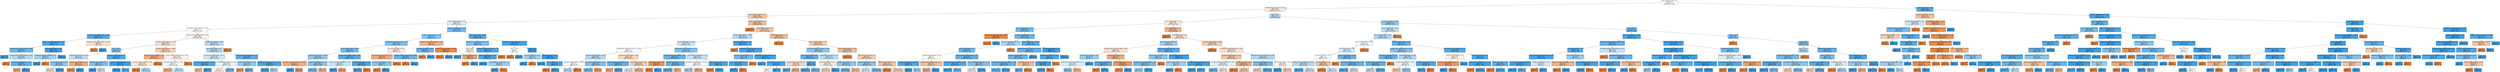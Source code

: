 digraph Tree {
node [shape=box, style="filled", color="black"] ;
0 [label="due_vs_submission_date <= 1.0\ngini = 0.5\nsamples = 27876\nvalue = [13938, 13938]", fillcolor="#e5813900"] ;
1 [label="homepage_clicks_by_interval <= 20.996\ngini = 0.495\nsamples = 24887\nvalue = [13627, 11260]", fillcolor="#e581392c"] ;
0 -> 1 [labeldistance=2.5, labelangle=45, headlabel="True"] ;
2 [label="resource_clicks_by_interval <= 0.001\ngini = 0.461\nsamples = 15500\nvalue = [9922, 5578]", fillcolor="#e5813970"] ;
1 -> 2 ;
3 [label="subpage_clicks_by_interval <= 5.972\ngini = 0.494\nsamples = 2751\nvalue = [1228, 1523]", fillcolor="#399de531"] ;
2 -> 3 ;
4 [label="quiz_clicks_by_interval_change <= -135.5\ngini = 0.5\nsamples = 2241\nvalue = [1112, 1129]", fillcolor="#399de504"] ;
3 -> 4 ;
5 [label="forumng_clicks_by_interval_change <= 6.616\ngini = 0.177\nsamples = 153\nvalue = [15, 138]", fillcolor="#399de5e3"] ;
4 -> 5 ;
6 [label="resource_clicks_by_interval_change <= -13.5\ngini = 0.139\nsamples = 146\nvalue = [11, 135]", fillcolor="#399de5ea"] ;
5 -> 6 ;
7 [label="forumng_clicks_by_interval_change <= -24.365\ngini = 0.325\nsamples = 44\nvalue = [9, 35]", fillcolor="#399de5bd"] ;
6 -> 7 ;
8 [label="gini = 0.0\nsamples = 20\nvalue = [0, 20]", fillcolor="#399de5ff"] ;
7 -> 8 ;
9 [label="forumng_clicks_by_interval_change <= -13.964\ngini = 0.469\nsamples = 24\nvalue = [9, 15]", fillcolor="#399de566"] ;
7 -> 9 ;
10 [label="gini = 0.0\nsamples = 6\nvalue = [6, 0]", fillcolor="#e58139ff"] ;
9 -> 10 ;
11 [label="quiz_clicks_by_interval_change <= -351.0\ngini = 0.278\nsamples = 18\nvalue = [3, 15]", fillcolor="#399de5cc"] ;
9 -> 11 ;
12 [label="gini = 0.375\nsamples = 4\nvalue = [3, 1]", fillcolor="#e58139aa"] ;
11 -> 12 ;
13 [label="gini = 0.0\nsamples = 14\nvalue = [0, 14]", fillcolor="#399de5ff"] ;
11 -> 13 ;
14 [label="due_vs_submission_date <= -14.0\ngini = 0.038\nsamples = 102\nvalue = [2, 100]", fillcolor="#399de5fa"] ;
6 -> 14 ;
15 [label="subpage_clicks_by_interval_change <= -14.0\ngini = 0.444\nsamples = 6\nvalue = [2, 4]", fillcolor="#399de57f"] ;
14 -> 15 ;
16 [label="gini = 0.0\nsamples = 4\nvalue = [0, 4]", fillcolor="#399de5ff"] ;
15 -> 16 ;
17 [label="gini = 0.0\nsamples = 2\nvalue = [2, 0]", fillcolor="#e58139ff"] ;
15 -> 17 ;
18 [label="gini = 0.0\nsamples = 96\nvalue = [0, 96]", fillcolor="#399de5ff"] ;
14 -> 18 ;
19 [label="homepage_clicks_by_interval_change <= -23.067\ngini = 0.49\nsamples = 7\nvalue = [4, 3]", fillcolor="#e5813940"] ;
5 -> 19 ;
20 [label="gini = 0.0\nsamples = 4\nvalue = [4, 0]", fillcolor="#e58139ff"] ;
19 -> 20 ;
21 [label="gini = 0.0\nsamples = 3\nvalue = [0, 3]", fillcolor="#399de5ff"] ;
19 -> 21 ;
22 [label="resource_clicks_by_interval_change <= -1.003\ngini = 0.499\nsamples = 2088\nvalue = [1097, 991]", fillcolor="#e5813919"] ;
4 -> 22 ;
23 [label="url_clicks_by_interval_change <= -1.992\ngini = 0.488\nsamples = 1543\nvalue = [890, 653]", fillcolor="#e5813944"] ;
22 -> 23 ;
24 [label="date <= 143.951\ngini = 0.382\nsamples = 167\nvalue = [43, 124]", fillcolor="#399de5a7"] ;
23 -> 24 ;
25 [label="subpage_clicks_by_interval <= 4.007\ngini = 0.479\nsamples = 93\nvalue = [37, 56]", fillcolor="#399de557"] ;
24 -> 25 ;
26 [label="subpage_clicks_by_interval <= 1.5\ngini = 0.399\nsamples = 69\nvalue = [19, 50]", fillcolor="#399de59e"] ;
25 -> 26 ;
27 [label="gini = 0.492\nsamples = 32\nvalue = [18, 14]", fillcolor="#e5813939"] ;
26 -> 27 ;
28 [label="gini = 0.053\nsamples = 37\nvalue = [1, 36]", fillcolor="#399de5f8"] ;
26 -> 28 ;
29 [label="homepage_clicks_by_interval <= 11.5\ngini = 0.375\nsamples = 24\nvalue = [18, 6]", fillcolor="#e58139aa"] ;
25 -> 29 ;
30 [label="gini = 0.18\nsamples = 20\nvalue = [18, 2]", fillcolor="#e58139e3"] ;
29 -> 30 ;
31 [label="gini = 0.0\nsamples = 4\nvalue = [0, 4]", fillcolor="#399de5ff"] ;
29 -> 31 ;
32 [label="homepage_clicks_by_interval <= 2.5\ngini = 0.149\nsamples = 74\nvalue = [6, 68]", fillcolor="#399de5e9"] ;
24 -> 32 ;
33 [label="url_clicks_by_interval_change <= -2.5\ngini = 0.375\nsamples = 20\nvalue = [5, 15]", fillcolor="#399de5aa"] ;
32 -> 33 ;
34 [label="gini = 0.0\nsamples = 8\nvalue = [0, 8]", fillcolor="#399de5ff"] ;
33 -> 34 ;
35 [label="gini = 0.486\nsamples = 12\nvalue = [5, 7]", fillcolor="#399de549"] ;
33 -> 35 ;
36 [label="subpage_clicks_by_interval_change <= -4.5\ngini = 0.036\nsamples = 54\nvalue = [1, 53]", fillcolor="#399de5fa"] ;
32 -> 36 ;
37 [label="gini = 0.0\nsamples = 47\nvalue = [0, 47]", fillcolor="#399de5ff"] ;
36 -> 37 ;
38 [label="gini = 0.245\nsamples = 7\nvalue = [1, 6]", fillcolor="#399de5d4"] ;
36 -> 38 ;
39 [label="url_clicks_by_interval_change <= -0.004\ngini = 0.473\nsamples = 1376\nvalue = [847, 529]", fillcolor="#e5813960"] ;
23 -> 39 ;
40 [label="url_clicks_by_interval_change <= -0.999\ngini = 0.375\nsamples = 541\nvalue = [406, 135]", fillcolor="#e58139aa"] ;
39 -> 40 ;
41 [label="url_clicks_by_interval_change <= -1.003\ngini = 0.494\nsamples = 303\nvalue = [168, 135]", fillcolor="#e5813932"] ;
40 -> 41 ;
42 [label="gini = 0.0\nsamples = 84\nvalue = [84, 0]", fillcolor="#e58139ff"] ;
41 -> 42 ;
43 [label="gini = 0.473\nsamples = 219\nvalue = [84, 135]", fillcolor="#399de560"] ;
41 -> 43 ;
44 [label="gini = 0.0\nsamples = 238\nvalue = [238, 0]", fillcolor="#e58139ff"] ;
40 -> 44 ;
45 [label="resource_clicks_by_interval_change <= -1.987\ngini = 0.498\nsamples = 835\nvalue = [441, 394]", fillcolor="#e581391b"] ;
39 -> 45 ;
46 [label="homepage_clicks_by_interval <= 1.982\ngini = 0.5\nsamples = 774\nvalue = [380, 394]", fillcolor="#399de509"] ;
45 -> 46 ;
47 [label="gini = 0.411\nsamples = 190\nvalue = [135, 55]", fillcolor="#e5813997"] ;
46 -> 47 ;
48 [label="gini = 0.487\nsamples = 584\nvalue = [245, 339]", fillcolor="#399de547"] ;
46 -> 48 ;
49 [label="gini = 0.0\nsamples = 61\nvalue = [61, 0]", fillcolor="#e58139ff"] ;
45 -> 49 ;
50 [label="subpage_clicks_by_interval <= 5.068\ngini = 0.471\nsamples = 545\nvalue = [207, 338]", fillcolor="#399de563"] ;
22 -> 50 ;
51 [label="quiz_clicks_by_interval <= 65.5\ngini = 0.463\nsamples = 531\nvalue = [193, 338]", fillcolor="#399de56d"] ;
50 -> 51 ;
52 [label="quiz_clicks_by_interval_change <= -53.717\ngini = 0.488\nsamples = 423\nvalue = [179, 244]", fillcolor="#399de544"] ;
51 -> 52 ;
53 [label="quiz_clicks_by_interval_change <= -122.012\ngini = 0.153\nsamples = 48\nvalue = [4, 44]", fillcolor="#399de5e8"] ;
52 -> 53 ;
54 [label="gini = 0.444\nsamples = 3\nvalue = [2, 1]", fillcolor="#e581397f"] ;
53 -> 54 ;
55 [label="gini = 0.085\nsamples = 45\nvalue = [2, 43]", fillcolor="#399de5f3"] ;
53 -> 55 ;
56 [label="homepage_clicks_by_interval <= 9.851\ngini = 0.498\nsamples = 375\nvalue = [175, 200]", fillcolor="#399de520"] ;
52 -> 56 ;
57 [label="gini = 0.5\nsamples = 317\nvalue = [162, 155]", fillcolor="#e581390b"] ;
56 -> 57 ;
58 [label="gini = 0.348\nsamples = 58\nvalue = [13, 45]", fillcolor="#399de5b5"] ;
56 -> 58 ;
59 [label="subpage_clicks_by_interval_change <= -0.29\ngini = 0.226\nsamples = 108\nvalue = [14, 94]", fillcolor="#399de5d9"] ;
51 -> 59 ;
60 [label="subpage_clicks_by_interval <= 1.815\ngini = 0.426\nsamples = 26\nvalue = [8, 18]", fillcolor="#399de58e"] ;
59 -> 60 ;
61 [label="gini = 0.278\nsamples = 6\nvalue = [5, 1]", fillcolor="#e58139cc"] ;
60 -> 61 ;
62 [label="gini = 0.255\nsamples = 20\nvalue = [3, 17]", fillcolor="#399de5d2"] ;
60 -> 62 ;
63 [label="homepage_clicks_by_interval_change <= 12.651\ngini = 0.136\nsamples = 82\nvalue = [6, 76]", fillcolor="#399de5eb"] ;
59 -> 63 ;
64 [label="gini = 0.055\nsamples = 71\nvalue = [2, 69]", fillcolor="#399de5f8"] ;
63 -> 64 ;
65 [label="gini = 0.463\nsamples = 11\nvalue = [4, 7]", fillcolor="#399de56d"] ;
63 -> 65 ;
66 [label="gini = 0.0\nsamples = 14\nvalue = [14, 0]", fillcolor="#e58139ff"] ;
50 -> 66 ;
67 [label="subpage_clicks_by_interval <= 9.955\ngini = 0.351\nsamples = 510\nvalue = [116, 394]", fillcolor="#399de5b4"] ;
3 -> 67 ;
68 [label="url_clicks_by_interval_change <= 1.04\ngini = 0.402\nsamples = 362\nvalue = [101, 261]", fillcolor="#399de59c"] ;
67 -> 68 ;
69 [label="subpage_clicks_by_interval_change <= 7.188\ngini = 0.375\nsamples = 340\nvalue = [85, 255]", fillcolor="#399de5aa"] ;
68 -> 69 ;
70 [label="due_vs_submission_date <= -2.058\ngini = 0.343\nsamples = 309\nvalue = [68, 241]", fillcolor="#399de5b7"] ;
69 -> 70 ;
71 [label="homepage_clicks_by_interval <= 4.999\ngini = 0.421\nsamples = 166\nvalue = [50, 116]", fillcolor="#399de591"] ;
70 -> 71 ;
72 [label="oucontent_clicks_by_interval_change <= -30.541\ngini = 0.375\nsamples = 12\nvalue = [9, 3]", fillcolor="#e58139aa"] ;
71 -> 72 ;
73 [label="gini = 0.0\nsamples = 2\nvalue = [0, 2]", fillcolor="#399de5ff"] ;
72 -> 73 ;
74 [label="gini = 0.18\nsamples = 10\nvalue = [9, 1]", fillcolor="#e58139e3"] ;
72 -> 74 ;
75 [label="oucontent_clicks_by_interval <= 10.23\ngini = 0.391\nsamples = 154\nvalue = [41, 113]", fillcolor="#399de5a2"] ;
71 -> 75 ;
76 [label="gini = 0.345\nsamples = 140\nvalue = [31, 109]", fillcolor="#399de5b6"] ;
75 -> 76 ;
77 [label="gini = 0.408\nsamples = 14\nvalue = [10, 4]", fillcolor="#e5813999"] ;
75 -> 77 ;
78 [label="forumng_clicks_by_interval_change <= -28.5\ngini = 0.22\nsamples = 143\nvalue = [18, 125]", fillcolor="#399de5da"] ;
70 -> 78 ;
79 [label="forumng_clicks_by_interval_change <= -42.5\ngini = 0.488\nsamples = 19\nvalue = [8, 11]", fillcolor="#399de546"] ;
78 -> 79 ;
80 [label="gini = 0.0\nsamples = 9\nvalue = [0, 9]", fillcolor="#399de5ff"] ;
79 -> 80 ;
81 [label="gini = 0.32\nsamples = 10\nvalue = [8, 2]", fillcolor="#e58139bf"] ;
79 -> 81 ;
82 [label="subpage_clicks_by_interval <= 9.455\ngini = 0.148\nsamples = 124\nvalue = [10, 114]", fillcolor="#399de5e9"] ;
78 -> 82 ;
83 [label="gini = 0.136\nsamples = 123\nvalue = [9, 114]", fillcolor="#399de5eb"] ;
82 -> 83 ;
84 [label="gini = 0.0\nsamples = 1\nvalue = [1, 0]", fillcolor="#e58139ff"] ;
82 -> 84 ;
85 [label="quiz_clicks_by_interval <= 64.597\ngini = 0.495\nsamples = 31\nvalue = [17, 14]", fillcolor="#e581392d"] ;
69 -> 85 ;
86 [label="quiz_clicks_by_interval_change <= 52.375\ngini = 0.375\nsamples = 20\nvalue = [15, 5]", fillcolor="#e58139aa"] ;
85 -> 86 ;
87 [label="homepage_clicks_by_interval <= 8.214\ngini = 0.408\nsamples = 7\nvalue = [2, 5]", fillcolor="#399de599"] ;
86 -> 87 ;
88 [label="gini = 0.0\nsamples = 2\nvalue = [2, 0]", fillcolor="#e58139ff"] ;
87 -> 88 ;
89 [label="gini = 0.0\nsamples = 5\nvalue = [0, 5]", fillcolor="#399de5ff"] ;
87 -> 89 ;
90 [label="gini = 0.0\nsamples = 13\nvalue = [13, 0]", fillcolor="#e58139ff"] ;
86 -> 90 ;
91 [label="oucontent_clicks_by_interval_change <= -0.986\ngini = 0.298\nsamples = 11\nvalue = [2, 9]", fillcolor="#399de5c6"] ;
85 -> 91 ;
92 [label="gini = 0.0\nsamples = 2\nvalue = [2, 0]", fillcolor="#e58139ff"] ;
91 -> 92 ;
93 [label="gini = 0.0\nsamples = 9\nvalue = [0, 9]", fillcolor="#399de5ff"] ;
91 -> 93 ;
94 [label="homepage_clicks_by_interval_change <= -4.646\ngini = 0.397\nsamples = 22\nvalue = [16, 6]", fillcolor="#e581399f"] ;
68 -> 94 ;
95 [label="quiz_clicks_by_interval <= 60.697\ngini = 0.278\nsamples = 6\nvalue = [1, 5]", fillcolor="#399de5cc"] ;
94 -> 95 ;
96 [label="gini = 0.0\nsamples = 1\nvalue = [1, 0]", fillcolor="#e58139ff"] ;
95 -> 96 ;
97 [label="gini = 0.0\nsamples = 5\nvalue = [0, 5]", fillcolor="#399de5ff"] ;
95 -> 97 ;
98 [label="quiz_clicks_by_interval_change <= 197.405\ngini = 0.117\nsamples = 16\nvalue = [15, 1]", fillcolor="#e58139ee"] ;
94 -> 98 ;
99 [label="gini = 0.0\nsamples = 15\nvalue = [15, 0]", fillcolor="#e58139ff"] ;
98 -> 99 ;
100 [label="gini = 0.0\nsamples = 1\nvalue = [0, 1]", fillcolor="#399de5ff"] ;
98 -> 100 ;
101 [label="quiz_clicks_by_interval <= 75.831\ngini = 0.182\nsamples = 148\nvalue = [15, 133]", fillcolor="#399de5e2"] ;
67 -> 101 ;
102 [label="forumng_clicks_by_interval_change <= -4.557\ngini = 0.381\nsamples = 39\nvalue = [10, 29]", fillcolor="#399de5a7"] ;
101 -> 102 ;
103 [label="date <= 102.0\ngini = 0.498\nsamples = 15\nvalue = [8, 7]", fillcolor="#e5813920"] ;
102 -> 103 ;
104 [label="gini = 0.0\nsamples = 5\nvalue = [0, 5]", fillcolor="#399de5ff"] ;
103 -> 104 ;
105 [label="url_clicks_by_interval <= 0.5\ngini = 0.32\nsamples = 10\nvalue = [8, 2]", fillcolor="#e58139bf"] ;
103 -> 105 ;
106 [label="gini = 0.0\nsamples = 8\nvalue = [8, 0]", fillcolor="#e58139ff"] ;
105 -> 106 ;
107 [label="gini = 0.0\nsamples = 2\nvalue = [0, 2]", fillcolor="#399de5ff"] ;
105 -> 107 ;
108 [label="subpage_clicks_by_interval_change <= 16.5\ngini = 0.153\nsamples = 24\nvalue = [2, 22]", fillcolor="#399de5e8"] ;
102 -> 108 ;
109 [label="forumng_clicks_by_interval <= 15.5\ngini = 0.083\nsamples = 23\nvalue = [1, 22]", fillcolor="#399de5f3"] ;
108 -> 109 ;
110 [label="gini = 0.0\nsamples = 20\nvalue = [0, 20]", fillcolor="#399de5ff"] ;
109 -> 110 ;
111 [label="subpage_clicks_by_interval_change <= 9.0\ngini = 0.444\nsamples = 3\nvalue = [1, 2]", fillcolor="#399de57f"] ;
109 -> 111 ;
112 [label="gini = 0.0\nsamples = 2\nvalue = [0, 2]", fillcolor="#399de5ff"] ;
111 -> 112 ;
113 [label="gini = 0.0\nsamples = 1\nvalue = [1, 0]", fillcolor="#e58139ff"] ;
111 -> 113 ;
114 [label="gini = 0.0\nsamples = 1\nvalue = [1, 0]", fillcolor="#e58139ff"] ;
108 -> 114 ;
115 [label="oucontent_clicks_by_interval_change <= -117.232\ngini = 0.088\nsamples = 109\nvalue = [5, 104]", fillcolor="#399de5f3"] ;
101 -> 115 ;
116 [label="date <= 213.01\ngini = 0.5\nsamples = 6\nvalue = [3, 3]", fillcolor="#e5813900"] ;
115 -> 116 ;
117 [label="gini = 0.0\nsamples = 3\nvalue = [3, 0]", fillcolor="#e58139ff"] ;
116 -> 117 ;
118 [label="gini = 0.0\nsamples = 3\nvalue = [0, 3]", fillcolor="#399de5ff"] ;
116 -> 118 ;
119 [label="weight <= 4.5\ngini = 0.038\nsamples = 103\nvalue = [2, 101]", fillcolor="#399de5fa"] ;
115 -> 119 ;
120 [label="quiz_clicks_by_interval <= 164.0\ngini = 0.444\nsamples = 3\nvalue = [1, 2]", fillcolor="#399de57f"] ;
119 -> 120 ;
121 [label="gini = 0.0\nsamples = 2\nvalue = [0, 2]", fillcolor="#399de5ff"] ;
120 -> 121 ;
122 [label="gini = 0.0\nsamples = 1\nvalue = [1, 0]", fillcolor="#e58139ff"] ;
120 -> 122 ;
123 [label="url_clicks_by_interval <= 1.077\ngini = 0.02\nsamples = 100\nvalue = [1, 99]", fillcolor="#399de5fc"] ;
119 -> 123 ;
124 [label="gini = 0.0\nsamples = 88\nvalue = [0, 88]", fillcolor="#399de5ff"] ;
123 -> 124 ;
125 [label="url_clicks_by_interval <= 1.577\ngini = 0.153\nsamples = 12\nvalue = [1, 11]", fillcolor="#399de5e8"] ;
123 -> 125 ;
126 [label="gini = 0.0\nsamples = 1\nvalue = [1, 0]", fillcolor="#e58139ff"] ;
125 -> 126 ;
127 [label="gini = 0.0\nsamples = 11\nvalue = [0, 11]", fillcolor="#399de5ff"] ;
125 -> 127 ;
128 [label="resource_clicks_by_interval <= 1.0\ngini = 0.434\nsamples = 12749\nvalue = [8694, 4055]", fillcolor="#e5813988"] ;
2 -> 128 ;
129 [label="gini = 0.0\nsamples = 1345\nvalue = [1345, 0]", fillcolor="#e58139ff"] ;
128 -> 129 ;
130 [label="resource_clicks_by_interval <= 1.0\ngini = 0.458\nsamples = 11404\nvalue = [7349, 4055]", fillcolor="#e5813972"] ;
128 -> 130 ;
131 [label="forumng_clicks_by_interval <= 11.932\ngini = 0.472\nsamples = 1404\nvalue = [536, 868]", fillcolor="#399de562"] ;
130 -> 131 ;
132 [label="quiz_clicks_by_interval <= 56.905\ngini = 0.485\nsamples = 1273\nvalue = [527, 746]", fillcolor="#399de54b"] ;
131 -> 132 ;
133 [label="homepage_clicks_by_interval_change <= -3.894\ngini = 0.5\nsamples = 818\nvalue = [404, 414]", fillcolor="#399de506"] ;
132 -> 133 ;
134 [label="url_clicks_by_interval_change <= -0.021\ngini = 0.465\nsamples = 373\nvalue = [137, 236]", fillcolor="#399de56b"] ;
133 -> 134 ;
135 [label="url_clicks_by_interval_change <= -0.994\ngini = 0.5\nsamples = 170\nvalue = [83, 87]", fillcolor="#399de50c"] ;
134 -> 135 ;
136 [label="gini = 0.482\nsamples = 146\nvalue = [59, 87]", fillcolor="#399de552"] ;
135 -> 136 ;
137 [label="gini = 0.0\nsamples = 24\nvalue = [24, 0]", fillcolor="#e58139ff"] ;
135 -> 137 ;
138 [label="page_clicks_by_interval_change <= 0.023\ngini = 0.39\nsamples = 203\nvalue = [54, 149]", fillcolor="#399de5a3"] ;
134 -> 138 ;
139 [label="gini = 0.359\nsamples = 192\nvalue = [45, 147]", fillcolor="#399de5b1"] ;
138 -> 139 ;
140 [label="gini = 0.298\nsamples = 11\nvalue = [9, 2]", fillcolor="#e58139c6"] ;
138 -> 140 ;
141 [label="url_clicks_by_interval_change <= -0.968\ngini = 0.48\nsamples = 445\nvalue = [267, 178]", fillcolor="#e5813955"] ;
133 -> 141 ;
142 [label="resource_clicks_by_interval_change <= -5.5\ngini = 0.257\nsamples = 33\nvalue = [5, 28]", fillcolor="#399de5d1"] ;
141 -> 142 ;
143 [label="gini = 0.375\nsamples = 4\nvalue = [3, 1]", fillcolor="#e58139aa"] ;
142 -> 143 ;
144 [label="gini = 0.128\nsamples = 29\nvalue = [2, 27]", fillcolor="#399de5ec"] ;
142 -> 144 ;
145 [label="due_vs_submission_date <= -2.98\ngini = 0.463\nsamples = 412\nvalue = [262, 150]", fillcolor="#e581396d"] ;
141 -> 145 ;
146 [label="gini = 0.497\nsamples = 126\nvalue = [58, 68]", fillcolor="#399de525"] ;
145 -> 146 ;
147 [label="gini = 0.409\nsamples = 286\nvalue = [204, 82]", fillcolor="#e5813998"] ;
145 -> 147 ;
148 [label="subpage_clicks_by_interval_change <= 3.123\ngini = 0.395\nsamples = 455\nvalue = [123, 332]", fillcolor="#399de5a1"] ;
132 -> 148 ;
149 [label="resource_clicks_by_interval_change <= -41.0\ngini = 0.294\nsamples = 274\nvalue = [49, 225]", fillcolor="#399de5c7"] ;
148 -> 149 ;
150 [label="quiz_clicks_by_interval <= 87.0\ngini = 0.219\nsamples = 8\nvalue = [7, 1]", fillcolor="#e58139db"] ;
149 -> 150 ;
151 [label="gini = 0.0\nsamples = 7\nvalue = [7, 0]", fillcolor="#e58139ff"] ;
150 -> 151 ;
152 [label="gini = 0.0\nsamples = 1\nvalue = [0, 1]", fillcolor="#399de5ff"] ;
150 -> 152 ;
153 [label="oucontent_clicks_by_interval <= 64.5\ngini = 0.266\nsamples = 266\nvalue = [42, 224]", fillcolor="#399de5cf"] ;
149 -> 153 ;
154 [label="gini = 0.245\nsamples = 259\nvalue = [37, 222]", fillcolor="#399de5d4"] ;
153 -> 154 ;
155 [label="gini = 0.408\nsamples = 7\nvalue = [5, 2]", fillcolor="#e5813999"] ;
153 -> 155 ;
156 [label="quiz_clicks_by_interval_change <= 142.0\ngini = 0.483\nsamples = 181\nvalue = [74, 107]", fillcolor="#399de54f"] ;
148 -> 156 ;
157 [label="quiz_clicks_by_interval_change <= 115.206\ngini = 0.499\nsamples = 150\nvalue = [72, 78]", fillcolor="#399de514"] ;
156 -> 157 ;
158 [label="gini = 0.462\nsamples = 102\nvalue = [37, 65]", fillcolor="#399de56e"] ;
157 -> 158 ;
159 [label="gini = 0.395\nsamples = 48\nvalue = [35, 13]", fillcolor="#e58139a0"] ;
157 -> 159 ;
160 [label="url_clicks_by_interval_change <= -3.0\ngini = 0.121\nsamples = 31\nvalue = [2, 29]", fillcolor="#399de5ed"] ;
156 -> 160 ;
161 [label="gini = 0.0\nsamples = 1\nvalue = [1, 0]", fillcolor="#e58139ff"] ;
160 -> 161 ;
162 [label="gini = 0.064\nsamples = 30\nvalue = [1, 29]", fillcolor="#399de5f6"] ;
160 -> 162 ;
163 [label="homepage_clicks_by_interval <= 2.5\ngini = 0.128\nsamples = 131\nvalue = [9, 122]", fillcolor="#399de5ec"] ;
131 -> 163 ;
164 [label="gini = 0.0\nsamples = 2\nvalue = [2, 0]", fillcolor="#e58139ff"] ;
163 -> 164 ;
165 [label="subpage_clicks_by_interval_change <= -25.19\ngini = 0.103\nsamples = 129\nvalue = [7, 122]", fillcolor="#399de5f0"] ;
163 -> 165 ;
166 [label="quiz_clicks_by_interval_change <= 2.0\ngini = 0.355\nsamples = 13\nvalue = [3, 10]", fillcolor="#399de5b3"] ;
165 -> 166 ;
167 [label="oucontent_clicks_by_interval <= 10.0\ngini = 0.165\nsamples = 11\nvalue = [1, 10]", fillcolor="#399de5e6"] ;
166 -> 167 ;
168 [label="gini = 0.0\nsamples = 10\nvalue = [0, 10]", fillcolor="#399de5ff"] ;
167 -> 168 ;
169 [label="gini = 0.0\nsamples = 1\nvalue = [1, 0]", fillcolor="#e58139ff"] ;
167 -> 169 ;
170 [label="gini = 0.0\nsamples = 2\nvalue = [2, 0]", fillcolor="#e58139ff"] ;
166 -> 170 ;
171 [label="subpage_clicks_by_interval_change <= 0.5\ngini = 0.067\nsamples = 116\nvalue = [4, 112]", fillcolor="#399de5f6"] ;
165 -> 171 ;
172 [label="gini = 0.0\nsamples = 70\nvalue = [0, 70]", fillcolor="#399de5ff"] ;
171 -> 172 ;
173 [label="homepage_clicks_by_interval <= 6.5\ngini = 0.159\nsamples = 46\nvalue = [4, 42]", fillcolor="#399de5e7"] ;
171 -> 173 ;
174 [label="gini = 0.5\nsamples = 2\nvalue = [1, 1]", fillcolor="#e5813900"] ;
173 -> 174 ;
175 [label="gini = 0.127\nsamples = 44\nvalue = [3, 41]", fillcolor="#399de5ec"] ;
173 -> 175 ;
176 [label="resource_clicks_by_interval <= 2.0\ngini = 0.434\nsamples = 10000\nvalue = [6813, 3187]", fillcolor="#e5813988"] ;
130 -> 176 ;
177 [label="gini = 0.0\nsamples = 1334\nvalue = [1334, 0]", fillcolor="#e58139ff"] ;
176 -> 177 ;
178 [label="resource_clicks_by_interval <= 2.0\ngini = 0.465\nsamples = 8666\nvalue = [5479, 3187]", fillcolor="#e581396b"] ;
176 -> 178 ;
179 [label="resource_clicks_by_interval_change <= -0.943\ngini = 0.415\nsamples = 992\nvalue = [292, 700]", fillcolor="#399de595"] ;
178 -> 179 ;
180 [label="due_vs_submission_date <= -8.287\ngini = 0.27\nsamples = 416\nvalue = [67, 349]", fillcolor="#399de5ce"] ;
179 -> 180 ;
181 [label="subpage_clicks_by_interval <= 2.158\ngini = 0.48\nsamples = 40\nvalue = [24, 16]", fillcolor="#e5813955"] ;
180 -> 181 ;
182 [label="gini = 0.219\nsamples = 8\nvalue = [1, 7]", fillcolor="#399de5db"] ;
181 -> 182 ;
183 [label="gini = 0.404\nsamples = 32\nvalue = [23, 9]", fillcolor="#e581399b"] ;
181 -> 183 ;
184 [label="weight <= 14.59\ngini = 0.203\nsamples = 376\nvalue = [43, 333]", fillcolor="#399de5de"] ;
180 -> 184 ;
185 [label="gini = 0.137\nsamples = 270\nvalue = [20, 250]", fillcolor="#399de5eb"] ;
184 -> 185 ;
186 [label="gini = 0.34\nsamples = 106\nvalue = [23, 83]", fillcolor="#399de5b8"] ;
184 -> 186 ;
187 [label="subpage_clicks_by_interval <= 3.971\ngini = 0.476\nsamples = 576\nvalue = [225, 351]", fillcolor="#399de55c"] ;
179 -> 187 ;
188 [label="quiz_clicks_by_interval <= 85.0\ngini = 0.495\nsamples = 223\nvalue = [123, 100]", fillcolor="#e5813930"] ;
187 -> 188 ;
189 [label="gini = 0.481\nsamples = 206\nvalue = [123, 83]", fillcolor="#e5813953"] ;
188 -> 189 ;
190 [label="gini = 0.0\nsamples = 17\nvalue = [0, 17]", fillcolor="#399de5ff"] ;
188 -> 190 ;
191 [label="oucontent_clicks_by_interval <= 7.104\ngini = 0.411\nsamples = 353\nvalue = [102, 251]", fillcolor="#399de597"] ;
187 -> 191 ;
192 [label="gini = 0.326\nsamples = 288\nvalue = [59, 229]", fillcolor="#399de5bd"] ;
191 -> 192 ;
193 [label="gini = 0.448\nsamples = 65\nvalue = [43, 22]", fillcolor="#e581397d"] ;
191 -> 193 ;
194 [label="resource_clicks_by_interval <= 2.999\ngini = 0.438\nsamples = 7674\nvalue = [5187, 2487]", fillcolor="#e5813985"] ;
178 -> 194 ;
195 [label="gini = 0.0\nsamples = 1077\nvalue = [1077, 0]", fillcolor="#e58139ff"] ;
194 -> 195 ;
196 [label="resource_clicks_by_interval <= 3.0\ngini = 0.47\nsamples = 6597\nvalue = [4110, 2487]", fillcolor="#e5813965"] ;
194 -> 196 ;
197 [label="subpage_clicks_by_interval <= 3.999\ngini = 0.412\nsamples = 710\nvalue = [206, 504]", fillcolor="#399de597"] ;
196 -> 197 ;
198 [label="gini = 0.494\nsamples = 205\nvalue = [91, 114]", fillcolor="#399de533"] ;
197 -> 198 ;
199 [label="gini = 0.352\nsamples = 505\nvalue = [115, 390]", fillcolor="#399de5b4"] ;
197 -> 199 ;
200 [label="resource_clicks_by_interval <= 4.0\ngini = 0.447\nsamples = 5887\nvalue = [3904, 1983]", fillcolor="#e581397d"] ;
196 -> 200 ;
201 [label="gini = 0.0\nsamples = 802\nvalue = [802, 0]", fillcolor="#e58139ff"] ;
200 -> 201 ;
202 [label="gini = 0.476\nsamples = 5085\nvalue = [3102, 1983]", fillcolor="#e581395c"] ;
200 -> 202 ;
203 [label="weight <= 6.999\ngini = 0.478\nsamples = 9387\nvalue = [3705, 5682]", fillcolor="#399de559"] ;
1 -> 203 ;
204 [label="due_vs_submission_date <= -3.0\ngini = 0.495\nsamples = 3575\nvalue = [1968, 1607]", fillcolor="#e581392f"] ;
203 -> 204 ;
205 [label="due_vs_submission_date <= -3.141\ngini = 0.352\nsamples = 1226\nvalue = [279, 947]", fillcolor="#399de5b4"] ;
204 -> 205 ;
206 [label="forumng_clicks_by_interval_change <= 73.662\ngini = 0.059\nsamples = 33\nvalue = [32, 1]", fillcolor="#e58139f7"] ;
205 -> 206 ;
207 [label="gini = 0.0\nsamples = 32\nvalue = [32, 0]", fillcolor="#e58139ff"] ;
206 -> 207 ;
208 [label="gini = 0.0\nsamples = 1\nvalue = [0, 1]", fillcolor="#399de5ff"] ;
206 -> 208 ;
209 [label="url_clicks_by_interval_change <= 0.994\ngini = 0.328\nsamples = 1193\nvalue = [247, 946]", fillcolor="#399de5bc"] ;
205 -> 209 ;
210 [label="url_clicks_by_interval_change <= 0.01\ngini = 0.461\nsamples = 381\nvalue = [137, 244]", fillcolor="#399de570"] ;
209 -> 210 ;
211 [label="quiz_clicks_by_interval <= 55.5\ngini = 0.326\nsamples = 307\nvalue = [63, 244]", fillcolor="#399de5bd"] ;
210 -> 211 ;
212 [label="subpage_clicks_by_interval <= 6.5\ngini = 0.5\nsamples = 43\nvalue = [22, 21]", fillcolor="#e581390c"] ;
211 -> 212 ;
213 [label="subpage_clicks_by_interval_change <= 5.5\ngini = 0.153\nsamples = 12\nvalue = [1, 11]", fillcolor="#399de5e8"] ;
212 -> 213 ;
214 [label="gini = 0.0\nsamples = 9\nvalue = [0, 9]", fillcolor="#399de5ff"] ;
213 -> 214 ;
215 [label="gini = 0.444\nsamples = 3\nvalue = [1, 2]", fillcolor="#399de57f"] ;
213 -> 215 ;
216 [label="subpage_clicks_by_interval_change <= 20.5\ngini = 0.437\nsamples = 31\nvalue = [21, 10]", fillcolor="#e5813986"] ;
212 -> 216 ;
217 [label="gini = 0.375\nsamples = 28\nvalue = [21, 7]", fillcolor="#e58139aa"] ;
216 -> 217 ;
218 [label="gini = 0.0\nsamples = 3\nvalue = [0, 3]", fillcolor="#399de5ff"] ;
216 -> 218 ;
219 [label="oucontent_clicks_by_interval_change <= 28.5\ngini = 0.262\nsamples = 264\nvalue = [41, 223]", fillcolor="#399de5d0"] ;
211 -> 219 ;
220 [label="homepage_clicks_by_interval_change <= 41.5\ngini = 0.172\nsamples = 168\nvalue = [16, 152]", fillcolor="#399de5e4"] ;
219 -> 220 ;
221 [label="gini = 0.104\nsamples = 127\nvalue = [7, 120]", fillcolor="#399de5f0"] ;
220 -> 221 ;
222 [label="gini = 0.343\nsamples = 41\nvalue = [9, 32]", fillcolor="#399de5b7"] ;
220 -> 222 ;
223 [label="resource_clicks_by_interval_change <= 6.535\ngini = 0.385\nsamples = 96\nvalue = [25, 71]", fillcolor="#399de5a5"] ;
219 -> 223 ;
224 [label="gini = 0.497\nsamples = 50\nvalue = [23, 27]", fillcolor="#399de526"] ;
223 -> 224 ;
225 [label="gini = 0.083\nsamples = 46\nvalue = [2, 44]", fillcolor="#399de5f3"] ;
223 -> 225 ;
226 [label="gini = 0.0\nsamples = 74\nvalue = [74, 0]", fillcolor="#e58139ff"] ;
210 -> 226 ;
227 [label="quiz_clicks_by_interval <= 179.972\ngini = 0.234\nsamples = 812\nvalue = [110, 702]", fillcolor="#399de5d7"] ;
209 -> 227 ;
228 [label="homepage_clicks_by_interval_change <= 65.535\ngini = 0.293\nsamples = 590\nvalue = [105, 485]", fillcolor="#399de5c8"] ;
227 -> 228 ;
229 [label="homepage_clicks_by_interval <= 60.61\ngini = 0.313\nsamples = 541\nvalue = [105, 436]", fillcolor="#399de5c2"] ;
228 -> 229 ;
230 [label="oucollaborate_clicks_by_interval_change <= 0.953\ngini = 0.292\nsamples = 524\nvalue = [93, 431]", fillcolor="#399de5c8"] ;
229 -> 230 ;
231 [label="gini = 0.324\nsamples = 432\nvalue = [88, 344]", fillcolor="#399de5be"] ;
230 -> 231 ;
232 [label="gini = 0.103\nsamples = 92\nvalue = [5, 87]", fillcolor="#399de5f0"] ;
230 -> 232 ;
233 [label="quiz_clicks_by_interval <= 112.0\ngini = 0.415\nsamples = 17\nvalue = [12, 5]", fillcolor="#e5813995"] ;
229 -> 233 ;
234 [label="gini = 0.278\nsamples = 6\nvalue = [1, 5]", fillcolor="#399de5cc"] ;
233 -> 234 ;
235 [label="gini = 0.0\nsamples = 11\nvalue = [11, 0]", fillcolor="#e58139ff"] ;
233 -> 235 ;
236 [label="gini = 0.0\nsamples = 49\nvalue = [0, 49]", fillcolor="#399de5ff"] ;
228 -> 236 ;
237 [label="forumng_clicks_by_interval <= 7.5\ngini = 0.044\nsamples = 222\nvalue = [5, 217]", fillcolor="#399de5f9"] ;
227 -> 237 ;
238 [label="homepage_clicks_by_interval <= 62.0\ngini = 0.15\nsamples = 61\nvalue = [5, 56]", fillcolor="#399de5e8"] ;
237 -> 238 ;
239 [label="url_clicks_by_interval <= 11.5\ngini = 0.097\nsamples = 59\nvalue = [3, 56]", fillcolor="#399de5f1"] ;
238 -> 239 ;
240 [label="gini = 0.067\nsamples = 58\nvalue = [2, 56]", fillcolor="#399de5f6"] ;
239 -> 240 ;
241 [label="gini = 0.0\nsamples = 1\nvalue = [1, 0]", fillcolor="#e58139ff"] ;
239 -> 241 ;
242 [label="gini = 0.0\nsamples = 2\nvalue = [2, 0]", fillcolor="#e58139ff"] ;
238 -> 242 ;
243 [label="gini = 0.0\nsamples = 161\nvalue = [0, 161]", fillcolor="#399de5ff"] ;
237 -> 243 ;
244 [label="due_vs_submission_date <= -2.0\ngini = 0.404\nsamples = 2349\nvalue = [1689, 660]", fillcolor="#e581399b"] ;
204 -> 244 ;
245 [label="gini = 0.0\nsamples = 781\nvalue = [781, 0]", fillcolor="#e58139ff"] ;
244 -> 245 ;
246 [label="url_clicks_by_interval <= 0.0\ngini = 0.487\nsamples = 1568\nvalue = [908, 660]", fillcolor="#e5813946"] ;
244 -> 246 ;
247 [label="quiz_clicks_by_interval <= 93.468\ngini = 0.44\nsamples = 278\nvalue = [91, 187]", fillcolor="#399de583"] ;
246 -> 247 ;
248 [label="oucontent_clicks_by_interval_change <= 3.407\ngini = 0.49\nsamples = 126\nvalue = [72, 54]", fillcolor="#e5813940"] ;
247 -> 248 ;
249 [label="homepage_clicks_by_interval <= 31.5\ngini = 0.436\nsamples = 53\nvalue = [17, 36]", fillcolor="#399de587"] ;
248 -> 249 ;
250 [label="forumng_clicks_by_interval_change <= 31.124\ngini = 0.494\nsamples = 38\nvalue = [17, 21]", fillcolor="#399de531"] ;
249 -> 250 ;
251 [label="gini = 0.397\nsamples = 22\nvalue = [6, 16]", fillcolor="#399de59f"] ;
250 -> 251 ;
252 [label="gini = 0.43\nsamples = 16\nvalue = [11, 5]", fillcolor="#e581398b"] ;
250 -> 252 ;
253 [label="gini = 0.0\nsamples = 15\nvalue = [0, 15]", fillcolor="#399de5ff"] ;
249 -> 253 ;
254 [label="forumng_clicks_by_interval <= 3.5\ngini = 0.372\nsamples = 73\nvalue = [55, 18]", fillcolor="#e58139ac"] ;
248 -> 254 ;
255 [label="subpage_clicks_by_interval <= 5.0\ngini = 0.198\nsamples = 9\nvalue = [1, 8]", fillcolor="#399de5df"] ;
254 -> 255 ;
256 [label="gini = 0.0\nsamples = 1\nvalue = [1, 0]", fillcolor="#e58139ff"] ;
255 -> 256 ;
257 [label="gini = 0.0\nsamples = 8\nvalue = [0, 8]", fillcolor="#399de5ff"] ;
255 -> 257 ;
258 [label="homepage_clicks_by_interval <= 51.5\ngini = 0.264\nsamples = 64\nvalue = [54, 10]", fillcolor="#e58139d0"] ;
254 -> 258 ;
259 [label="gini = 0.18\nsamples = 60\nvalue = [54, 6]", fillcolor="#e58139e3"] ;
258 -> 259 ;
260 [label="gini = 0.0\nsamples = 4\nvalue = [0, 4]", fillcolor="#399de5ff"] ;
258 -> 260 ;
261 [label="resource_clicks_by_interval_change <= 5.99\ngini = 0.219\nsamples = 152\nvalue = [19, 133]", fillcolor="#399de5db"] ;
247 -> 261 ;
262 [label="resource_clicks_by_interval <= 5.124\ngini = 0.411\nsamples = 52\nvalue = [15, 37]", fillcolor="#399de598"] ;
261 -> 262 ;
263 [label="homepage_clicks_by_interval_change <= 35.5\ngini = 0.335\nsamples = 47\nvalue = [10, 37]", fillcolor="#399de5ba"] ;
262 -> 263 ;
264 [label="gini = 0.437\nsamples = 31\nvalue = [10, 21]", fillcolor="#399de586"] ;
263 -> 264 ;
265 [label="gini = 0.0\nsamples = 16\nvalue = [0, 16]", fillcolor="#399de5ff"] ;
263 -> 265 ;
266 [label="gini = 0.0\nsamples = 5\nvalue = [5, 0]", fillcolor="#e58139ff"] ;
262 -> 266 ;
267 [label="homepage_clicks_by_interval <= 21.963\ngini = 0.077\nsamples = 100\nvalue = [4, 96]", fillcolor="#399de5f4"] ;
261 -> 267 ;
268 [label="homepage_clicks_by_interval <= 21.463\ngini = 0.444\nsamples = 3\nvalue = [1, 2]", fillcolor="#399de57f"] ;
267 -> 268 ;
269 [label="gini = 0.0\nsamples = 2\nvalue = [0, 2]", fillcolor="#399de5ff"] ;
268 -> 269 ;
270 [label="gini = 0.0\nsamples = 1\nvalue = [1, 0]", fillcolor="#e58139ff"] ;
268 -> 270 ;
271 [label="oucontent_clicks_by_interval_change <= 19.5\ngini = 0.06\nsamples = 97\nvalue = [3, 94]", fillcolor="#399de5f7"] ;
267 -> 271 ;
272 [label="gini = 0.0\nsamples = 61\nvalue = [0, 61]", fillcolor="#399de5ff"] ;
271 -> 272 ;
273 [label="gini = 0.153\nsamples = 36\nvalue = [3, 33]", fillcolor="#399de5e8"] ;
271 -> 273 ;
274 [label="url_clicks_by_interval_change <= 0.999\ngini = 0.464\nsamples = 1290\nvalue = [817, 473]", fillcolor="#e581396b"] ;
246 -> 274 ;
275 [label="gini = 0.0\nsamples = 193\nvalue = [193, 0]", fillcolor="#e58139ff"] ;
274 -> 275 ;
276 [label="forumng_clicks_by_interval_change <= 26.952\ngini = 0.491\nsamples = 1097\nvalue = [624, 473]", fillcolor="#e581393e"] ;
274 -> 276 ;
277 [label="url_clicks_by_interval_change <= 1.004\ngini = 0.45\nsamples = 764\nvalue = [503, 261]", fillcolor="#e581397b"] ;
276 -> 277 ;
278 [label="oucontent_clicks_by_interval_change <= 2.085\ngini = 0.495\nsamples = 236\nvalue = [106, 130]", fillcolor="#399de52f"] ;
277 -> 278 ;
279 [label="gini = 0.32\nsamples = 70\nvalue = [14, 56]", fillcolor="#399de5bf"] ;
278 -> 279 ;
280 [label="gini = 0.494\nsamples = 166\nvalue = [92, 74]", fillcolor="#e5813932"] ;
278 -> 280 ;
281 [label="url_clicks_by_interval <= 1.996\ngini = 0.373\nsamples = 528\nvalue = [397, 131]", fillcolor="#e58139ab"] ;
277 -> 281 ;
282 [label="gini = 0.0\nsamples = 166\nvalue = [166, 0]", fillcolor="#e58139ff"] ;
281 -> 282 ;
283 [label="gini = 0.462\nsamples = 362\nvalue = [231, 131]", fillcolor="#e581396e"] ;
281 -> 283 ;
284 [label="oucontent_clicks_by_interval_change <= 18.297\ngini = 0.463\nsamples = 333\nvalue = [121, 212]", fillcolor="#399de56d"] ;
276 -> 284 ;
285 [label="quiz_clicks_by_interval_change <= 71.0\ngini = 0.364\nsamples = 188\nvalue = [45, 143]", fillcolor="#399de5af"] ;
284 -> 285 ;
286 [label="gini = 0.477\nsamples = 51\nvalue = [31, 20]", fillcolor="#e581395a"] ;
285 -> 286 ;
287 [label="gini = 0.183\nsamples = 137\nvalue = [14, 123]", fillcolor="#399de5e2"] ;
285 -> 287 ;
288 [label="quiz_clicks_by_interval <= 110.5\ngini = 0.499\nsamples = 145\nvalue = [76, 69]", fillcolor="#e5813917"] ;
284 -> 288 ;
289 [label="gini = 0.0\nsamples = 22\nvalue = [0, 22]", fillcolor="#399de5ff"] ;
288 -> 289 ;
290 [label="gini = 0.472\nsamples = 123\nvalue = [76, 47]", fillcolor="#e5813961"] ;
288 -> 290 ;
291 [label="quiz_clicks_by_interval <= 90.942\ngini = 0.419\nsamples = 5812\nvalue = [1737, 4075]", fillcolor="#399de592"] ;
203 -> 291 ;
292 [label="due_vs_submission_date <= 0.002\ngini = 0.481\nsamples = 2943\nvalue = [1184, 1759]", fillcolor="#399de553"] ;
291 -> 292 ;
293 [label="due_vs_submission_date <= -0.007\ngini = 0.47\nsamples = 2829\nvalue = [1070, 1759]", fillcolor="#399de564"] ;
292 -> 293 ;
294 [label="due_vs_submission_date <= -0.999\ngini = 0.5\nsamples = 1856\nvalue = [901, 955]", fillcolor="#399de50e"] ;
293 -> 294 ;
295 [label="url_clicks_by_interval <= 1.988\ngini = 0.493\nsamples = 1713\nvalue = [758, 955]", fillcolor="#399de535"] ;
294 -> 295 ;
296 [label="url_clicks_by_interval <= 0.011\ngini = 0.5\nsamples = 1439\nvalue = [707, 732]", fillcolor="#399de509"] ;
295 -> 296 ;
297 [label="resource_clicks_by_interval_change <= -7.91\ngini = 0.469\nsamples = 866\nvalue = [325, 541]", fillcolor="#399de566"] ;
296 -> 297 ;
298 [label="gini = 0.214\nsamples = 123\nvalue = [15, 108]", fillcolor="#399de5dc"] ;
297 -> 298 ;
299 [label="gini = 0.486\nsamples = 743\nvalue = [310, 433]", fillcolor="#399de548"] ;
297 -> 299 ;
300 [label="url_clicks_by_interval <= 1.0\ngini = 0.444\nsamples = 573\nvalue = [382, 191]", fillcolor="#e581397f"] ;
296 -> 300 ;
301 [label="gini = 0.0\nsamples = 239\nvalue = [239, 0]", fillcolor="#e58139ff"] ;
300 -> 301 ;
302 [label="gini = 0.49\nsamples = 334\nvalue = [143, 191]", fillcolor="#399de540"] ;
300 -> 302 ;
303 [label="due_vs_submission_date <= -19.202\ngini = 0.303\nsamples = 274\nvalue = [51, 223]", fillcolor="#399de5c5"] ;
295 -> 303 ;
304 [label="gini = 0.0\nsamples = 6\nvalue = [6, 0]", fillcolor="#e58139ff"] ;
303 -> 304 ;
305 [label="oucontent_clicks_by_interval_change <= 57.485\ngini = 0.279\nsamples = 268\nvalue = [45, 223]", fillcolor="#399de5cc"] ;
303 -> 305 ;
306 [label="gini = 0.211\nsamples = 225\nvalue = [27, 198]", fillcolor="#399de5dc"] ;
305 -> 306 ;
307 [label="gini = 0.487\nsamples = 43\nvalue = [18, 25]", fillcolor="#399de547"] ;
305 -> 307 ;
308 [label="gini = 0.0\nsamples = 143\nvalue = [143, 0]", fillcolor="#e58139ff"] ;
294 -> 308 ;
309 [label="forumng_clicks_by_interval <= 9.783\ngini = 0.287\nsamples = 973\nvalue = [169, 804]", fillcolor="#399de5c9"] ;
293 -> 309 ;
310 [label="subpage_clicks_by_interval_change <= 3.128\ngini = 0.39\nsamples = 411\nvalue = [109, 302]", fillcolor="#399de5a3"] ;
309 -> 310 ;
311 [label="forumng_clicks_by_interval <= 9.039\ngini = 0.289\nsamples = 217\nvalue = [38, 179]", fillcolor="#399de5c9"] ;
310 -> 311 ;
312 [label="homepage_clicks_by_interval <= 21.868\ngini = 0.268\nsamples = 213\nvalue = [34, 179]", fillcolor="#399de5cf"] ;
311 -> 312 ;
313 [label="gini = 0.483\nsamples = 27\nvalue = [11, 16]", fillcolor="#399de550"] ;
312 -> 313 ;
314 [label="gini = 0.217\nsamples = 186\nvalue = [23, 163]", fillcolor="#399de5db"] ;
312 -> 314 ;
315 [label="gini = 0.0\nsamples = 4\nvalue = [4, 0]", fillcolor="#e58139ff"] ;
311 -> 315 ;
316 [label="quiz_clicks_by_interval <= 17.941\ngini = 0.464\nsamples = 194\nvalue = [71, 123]", fillcolor="#399de56c"] ;
310 -> 316 ;
317 [label="subpage_clicks_by_interval <= 13.863\ngini = 0.498\nsamples = 142\nvalue = [66, 76]", fillcolor="#399de522"] ;
316 -> 317 ;
318 [label="gini = 0.47\nsamples = 69\nvalue = [43, 26]", fillcolor="#e5813965"] ;
317 -> 318 ;
319 [label="gini = 0.432\nsamples = 73\nvalue = [23, 50]", fillcolor="#399de58a"] ;
317 -> 319 ;
320 [label="quiz_clicks_by_interval_change <= 84.0\ngini = 0.174\nsamples = 52\nvalue = [5, 47]", fillcolor="#399de5e4"] ;
316 -> 320 ;
321 [label="gini = 0.113\nsamples = 50\nvalue = [3, 47]", fillcolor="#399de5ef"] ;
320 -> 321 ;
322 [label="gini = 0.0\nsamples = 2\nvalue = [2, 0]", fillcolor="#e58139ff"] ;
320 -> 322 ;
323 [label="page_clicks_by_interval_change <= -0.342\ngini = 0.191\nsamples = 562\nvalue = [60, 502]", fillcolor="#399de5e1"] ;
309 -> 323 ;
324 [label="forumng_clicks_by_interval <= 43.5\ngini = 0.499\nsamples = 23\nvalue = [12, 11]", fillcolor="#e5813915"] ;
323 -> 324 ;
325 [label="resource_clicks_by_interval_change <= -2.0\ngini = 0.245\nsamples = 14\nvalue = [12, 2]", fillcolor="#e58139d4"] ;
324 -> 325 ;
326 [label="gini = 0.0\nsamples = 2\nvalue = [0, 2]", fillcolor="#399de5ff"] ;
325 -> 326 ;
327 [label="gini = 0.0\nsamples = 12\nvalue = [12, 0]", fillcolor="#e58139ff"] ;
325 -> 327 ;
328 [label="gini = 0.0\nsamples = 9\nvalue = [0, 9]", fillcolor="#399de5ff"] ;
324 -> 328 ;
329 [label="url_clicks_by_interval <= 1.097\ngini = 0.162\nsamples = 539\nvalue = [48, 491]", fillcolor="#399de5e6"] ;
323 -> 329 ;
330 [label="subpage_clicks_by_interval_change <= -77.0\ngini = 0.083\nsamples = 322\nvalue = [14, 308]", fillcolor="#399de5f3"] ;
329 -> 330 ;
331 [label="gini = 0.0\nsamples = 1\nvalue = [1, 0]", fillcolor="#e58139ff"] ;
330 -> 331 ;
332 [label="gini = 0.078\nsamples = 321\nvalue = [13, 308]", fillcolor="#399de5f4"] ;
330 -> 332 ;
333 [label="url_clicks_by_interval <= 1.979\ngini = 0.264\nsamples = 217\nvalue = [34, 183]", fillcolor="#399de5d0"] ;
329 -> 333 ;
334 [label="gini = 0.0\nsamples = 17\nvalue = [17, 0]", fillcolor="#e58139ff"] ;
333 -> 334 ;
335 [label="gini = 0.156\nsamples = 200\nvalue = [17, 183]", fillcolor="#399de5e7"] ;
333 -> 335 ;
336 [label="gini = 0.0\nsamples = 114\nvalue = [114, 0]", fillcolor="#e58139ff"] ;
292 -> 336 ;
337 [label="date <= 67.201\ngini = 0.311\nsamples = 2869\nvalue = [553, 2316]", fillcolor="#399de5c2"] ;
291 -> 337 ;
338 [label="quiz_clicks_by_interval <= 131.646\ngini = 0.134\nsamples = 1192\nvalue = [86, 1106]", fillcolor="#399de5eb"] ;
337 -> 338 ;
339 [label="oucollaborate_clicks_by_interval_change <= 0.025\ngini = 0.276\nsamples = 357\nvalue = [59, 298]", fillcolor="#399de5cd"] ;
338 -> 339 ;
340 [label="url_clicks_by_interval <= 2.03\ngini = 0.192\nsamples = 289\nvalue = [31, 258]", fillcolor="#399de5e0"] ;
339 -> 340 ;
341 [label="oucontent_clicks_by_interval_change <= 104.173\ngini = 0.105\nsamples = 234\nvalue = [13, 221]", fillcolor="#399de5f0"] ;
340 -> 341 ;
342 [label="resource_clicks_by_interval_change <= 9.5\ngini = 0.084\nsamples = 227\nvalue = [10, 217]", fillcolor="#399de5f3"] ;
341 -> 342 ;
343 [label="gini = 0.05\nsamples = 196\nvalue = [5, 191]", fillcolor="#399de5f8"] ;
342 -> 343 ;
344 [label="gini = 0.271\nsamples = 31\nvalue = [5, 26]", fillcolor="#399de5ce"] ;
342 -> 344 ;
345 [label="subpage_clicks_by_interval <= 18.5\ngini = 0.49\nsamples = 7\nvalue = [3, 4]", fillcolor="#399de540"] ;
341 -> 345 ;
346 [label="gini = 0.0\nsamples = 3\nvalue = [3, 0]", fillcolor="#e58139ff"] ;
345 -> 346 ;
347 [label="gini = 0.0\nsamples = 4\nvalue = [0, 4]", fillcolor="#399de5ff"] ;
345 -> 347 ;
348 [label="forumng_clicks_by_interval <= 1.5\ngini = 0.44\nsamples = 55\nvalue = [18, 37]", fillcolor="#399de583"] ;
340 -> 348 ;
349 [label="forumng_clicks_by_interval_change <= -1.044\ngini = 0.397\nsamples = 22\nvalue = [16, 6]", fillcolor="#e581399f"] ;
348 -> 349 ;
350 [label="gini = 0.0\nsamples = 16\nvalue = [16, 0]", fillcolor="#e58139ff"] ;
349 -> 350 ;
351 [label="gini = 0.0\nsamples = 6\nvalue = [0, 6]", fillcolor="#399de5ff"] ;
349 -> 351 ;
352 [label="oucontent_clicks_by_interval_change <= 87.0\ngini = 0.114\nsamples = 33\nvalue = [2, 31]", fillcolor="#399de5ef"] ;
348 -> 352 ;
353 [label="gini = 0.0\nsamples = 31\nvalue = [0, 31]", fillcolor="#399de5ff"] ;
352 -> 353 ;
354 [label="gini = 0.0\nsamples = 2\nvalue = [2, 0]", fillcolor="#e58139ff"] ;
352 -> 354 ;
355 [label="oucollaborate_clicks_by_interval_change <= 0.991\ngini = 0.484\nsamples = 68\nvalue = [28, 40]", fillcolor="#399de54d"] ;
339 -> 355 ;
356 [label="gini = 0.0\nsamples = 19\nvalue = [19, 0]", fillcolor="#e58139ff"] ;
355 -> 356 ;
357 [label="forumng_clicks_by_interval_change <= 17.003\ngini = 0.3\nsamples = 49\nvalue = [9, 40]", fillcolor="#399de5c6"] ;
355 -> 357 ;
358 [label="quiz_clicks_by_interval_change <= -176.5\ngini = 0.097\nsamples = 39\nvalue = [2, 37]", fillcolor="#399de5f1"] ;
357 -> 358 ;
359 [label="gini = 0.0\nsamples = 1\nvalue = [1, 0]", fillcolor="#e58139ff"] ;
358 -> 359 ;
360 [label="gini = 0.051\nsamples = 38\nvalue = [1, 37]", fillcolor="#399de5f8"] ;
358 -> 360 ;
361 [label="quiz_clicks_by_interval_change <= 95.0\ngini = 0.42\nsamples = 10\nvalue = [7, 3]", fillcolor="#e5813992"] ;
357 -> 361 ;
362 [label="gini = 0.0\nsamples = 3\nvalue = [0, 3]", fillcolor="#399de5ff"] ;
361 -> 362 ;
363 [label="gini = 0.0\nsamples = 7\nvalue = [7, 0]", fillcolor="#e58139ff"] ;
361 -> 363 ;
364 [label="oucontent_clicks_by_interval <= 89.838\ngini = 0.063\nsamples = 835\nvalue = [27, 808]", fillcolor="#399de5f6"] ;
338 -> 364 ;
365 [label="homepage_clicks_by_interval <= 22.74\ngini = 0.019\nsamples = 739\nvalue = [7, 732]", fillcolor="#399de5fd"] ;
364 -> 365 ;
366 [label="homepage_clicks_by_interval <= 22.073\ngini = 0.175\nsamples = 31\nvalue = [3, 28]", fillcolor="#399de5e4"] ;
365 -> 366 ;
367 [label="quiz_clicks_by_interval <= 138.903\ngini = 0.067\nsamples = 29\nvalue = [1, 28]", fillcolor="#399de5f6"] ;
366 -> 367 ;
368 [label="gini = 0.444\nsamples = 3\nvalue = [1, 2]", fillcolor="#399de57f"] ;
367 -> 368 ;
369 [label="gini = 0.0\nsamples = 26\nvalue = [0, 26]", fillcolor="#399de5ff"] ;
367 -> 369 ;
370 [label="gini = 0.0\nsamples = 2\nvalue = [2, 0]", fillcolor="#e58139ff"] ;
366 -> 370 ;
371 [label="oucollaborate_clicks_by_interval_change <= -7.5\ngini = 0.011\nsamples = 708\nvalue = [4, 704]", fillcolor="#399de5fe"] ;
365 -> 371 ;
372 [label="resource_clicks_by_interval_change <= -10.0\ngini = 0.245\nsamples = 7\nvalue = [1, 6]", fillcolor="#399de5d4"] ;
371 -> 372 ;
373 [label="gini = 0.0\nsamples = 1\nvalue = [1, 0]", fillcolor="#e58139ff"] ;
372 -> 373 ;
374 [label="gini = 0.0\nsamples = 6\nvalue = [0, 6]", fillcolor="#399de5ff"] ;
372 -> 374 ;
375 [label="oucontent_clicks_by_interval_change <= -47.0\ngini = 0.009\nsamples = 701\nvalue = [3, 698]", fillcolor="#399de5fe"] ;
371 -> 375 ;
376 [label="gini = 0.18\nsamples = 10\nvalue = [1, 9]", fillcolor="#399de5e3"] ;
375 -> 376 ;
377 [label="gini = 0.006\nsamples = 691\nvalue = [2, 689]", fillcolor="#399de5fe"] ;
375 -> 377 ;
378 [label="subpage_clicks_by_interval <= 31.0\ngini = 0.33\nsamples = 96\nvalue = [20, 76]", fillcolor="#399de5bc"] ;
364 -> 378 ;
379 [label="subpage_clicks_by_interval_change <= 15.831\ngini = 0.494\nsamples = 45\nvalue = [20, 25]", fillcolor="#399de533"] ;
378 -> 379 ;
380 [label="homepage_clicks_by_interval_change <= -7.215\ngini = 0.219\nsamples = 24\nvalue = [3, 21]", fillcolor="#399de5db"] ;
379 -> 380 ;
381 [label="gini = 0.0\nsamples = 3\nvalue = [3, 0]", fillcolor="#e58139ff"] ;
380 -> 381 ;
382 [label="gini = 0.0\nsamples = 21\nvalue = [0, 21]", fillcolor="#399de5ff"] ;
380 -> 382 ;
383 [label="forumng_clicks_by_interval <= 25.5\ngini = 0.308\nsamples = 21\nvalue = [17, 4]", fillcolor="#e58139c3"] ;
379 -> 383 ;
384 [label="gini = 0.105\nsamples = 18\nvalue = [17, 1]", fillcolor="#e58139f0"] ;
383 -> 384 ;
385 [label="gini = 0.0\nsamples = 3\nvalue = [0, 3]", fillcolor="#399de5ff"] ;
383 -> 385 ;
386 [label="gini = 0.0\nsamples = 51\nvalue = [0, 51]", fillcolor="#399de5ff"] ;
378 -> 386 ;
387 [label="weight <= 7.998\ngini = 0.402\nsamples = 1677\nvalue = [467, 1210]", fillcolor="#399de59d"] ;
337 -> 387 ;
388 [label="gini = 0.0\nsamples = 57\nvalue = [57, 0]", fillcolor="#e58139ff"] ;
387 -> 388 ;
389 [label="date <= 143.987\ngini = 0.378\nsamples = 1620\nvalue = [410, 1210]", fillcolor="#399de5a9"] ;
387 -> 389 ;
390 [label="date <= 137.052\ngini = 0.472\nsamples = 647\nvalue = [247, 400]", fillcolor="#399de562"] ;
389 -> 390 ;
391 [label="forumng_clicks_by_interval_change <= -5.718\ngini = 0.345\nsamples = 514\nvalue = [114, 400]", fillcolor="#399de5b6"] ;
390 -> 391 ;
392 [label="url_clicks_by_interval_change <= 0.13\ngini = 0.153\nsamples = 168\nvalue = [14, 154]", fillcolor="#399de5e8"] ;
391 -> 392 ;
393 [label="gini = 0.048\nsamples = 122\nvalue = [3, 119]", fillcolor="#399de5f9"] ;
392 -> 393 ;
394 [label="gini = 0.364\nsamples = 46\nvalue = [11, 35]", fillcolor="#399de5af"] ;
392 -> 394 ;
395 [label="oucollaborate_clicks_by_interval_change <= -0.061\ngini = 0.411\nsamples = 346\nvalue = [100, 246]", fillcolor="#399de597"] ;
391 -> 395 ;
396 [label="gini = 0.48\nsamples = 50\nvalue = [30, 20]", fillcolor="#e5813955"] ;
395 -> 396 ;
397 [label="gini = 0.361\nsamples = 296\nvalue = [70, 226]", fillcolor="#399de5b0"] ;
395 -> 397 ;
398 [label="gini = 0.0\nsamples = 133\nvalue = [133, 0]", fillcolor="#e58139ff"] ;
390 -> 398 ;
399 [label="homepage_clicks_by_interval <= 42.5\ngini = 0.279\nsamples = 973\nvalue = [163, 810]", fillcolor="#399de5cc"] ;
389 -> 399 ;
400 [label="url_clicks_by_interval <= 0.0\ngini = 0.371\nsamples = 544\nvalue = [134, 410]", fillcolor="#399de5ac"] ;
399 -> 400 ;
401 [label="url_clicks_by_interval_change <= -4.198\ngini = 0.211\nsamples = 333\nvalue = [40, 293]", fillcolor="#399de5dc"] ;
400 -> 401 ;
402 [label="gini = 0.473\nsamples = 13\nvalue = [8, 5]", fillcolor="#e5813960"] ;
401 -> 402 ;
403 [label="gini = 0.18\nsamples = 320\nvalue = [32, 288]", fillcolor="#399de5e3"] ;
401 -> 403 ;
404 [label="url_clicks_by_interval <= 0.963\ngini = 0.494\nsamples = 211\nvalue = [94, 117]", fillcolor="#399de532"] ;
400 -> 404 ;
405 [label="gini = 0.0\nsamples = 34\nvalue = [34, 0]", fillcolor="#e58139ff"] ;
404 -> 405 ;
406 [label="gini = 0.448\nsamples = 177\nvalue = [60, 117]", fillcolor="#399de57c"] ;
404 -> 406 ;
407 [label="due_vs_submission_date <= -3.022\ngini = 0.126\nsamples = 429\nvalue = [29, 400]", fillcolor="#399de5ed"] ;
399 -> 407 ;
408 [label="url_clicks_by_interval_change <= 0.011\ngini = 0.431\nsamples = 35\nvalue = [11, 24]", fillcolor="#399de58a"] ;
407 -> 408 ;
409 [label="gini = 0.0\nsamples = 20\nvalue = [0, 20]", fillcolor="#399de5ff"] ;
408 -> 409 ;
410 [label="gini = 0.391\nsamples = 15\nvalue = [11, 4]", fillcolor="#e58139a2"] ;
408 -> 410 ;
411 [label="date <= 207.611\ngini = 0.087\nsamples = 394\nvalue = [18, 376]", fillcolor="#399de5f3"] ;
407 -> 411 ;
412 [label="gini = 0.078\nsamples = 392\nvalue = [16, 376]", fillcolor="#399de5f4"] ;
411 -> 412 ;
413 [label="gini = 0.0\nsamples = 2\nvalue = [2, 0]", fillcolor="#e58139ff"] ;
411 -> 413 ;
414 [label="assessment_type_TMA <= 0.982\ngini = 0.186\nsamples = 2989\nvalue = [311, 2678]", fillcolor="#399de5e1"] ;
0 -> 414 [labeldistance=2.5, labelangle=-45, headlabel="False"] ;
415 [label="subpage_clicks_by_interval <= 0.035\ngini = 0.44\nsamples = 168\nvalue = [113, 55]", fillcolor="#e5813983"] ;
414 -> 415 ;
416 [label="oucontent_clicks_by_interval <= 1.636\ngini = 0.486\nsamples = 60\nvalue = [25, 35]", fillcolor="#399de549"] ;
415 -> 416 ;
417 [label="homepage_clicks_by_interval_change <= -1.151\ngini = 0.346\nsamples = 45\nvalue = [10, 35]", fillcolor="#399de5b6"] ;
416 -> 417 ;
418 [label="homepage_clicks_by_interval <= 1.383\ngini = 0.469\nsamples = 8\nvalue = [5, 3]", fillcolor="#e5813966"] ;
417 -> 418 ;
419 [label="gini = 0.0\nsamples = 5\nvalue = [5, 0]", fillcolor="#e58139ff"] ;
418 -> 419 ;
420 [label="gini = 0.0\nsamples = 3\nvalue = [0, 3]", fillcolor="#399de5ff"] ;
418 -> 420 ;
421 [label="forumng_clicks_by_interval <= 15.5\ngini = 0.234\nsamples = 37\nvalue = [5, 32]", fillcolor="#399de5d7"] ;
417 -> 421 ;
422 [label="due_vs_submission_date <= 43.5\ngini = 0.198\nsamples = 36\nvalue = [4, 32]", fillcolor="#399de5df"] ;
421 -> 422 ;
423 [label="gini = 0.0\nsamples = 16\nvalue = [0, 16]", fillcolor="#399de5ff"] ;
422 -> 423 ;
424 [label="homepage_clicks_by_interval <= 0.5\ngini = 0.32\nsamples = 20\nvalue = [4, 16]", fillcolor="#399de5bf"] ;
422 -> 424 ;
425 [label="date <= 179.0\ngini = 0.391\nsamples = 15\nvalue = [4, 11]", fillcolor="#399de5a2"] ;
424 -> 425 ;
426 [label="homepage_clicks_by_interval_change <= -0.81\ngini = 0.444\nsamples = 12\nvalue = [4, 8]", fillcolor="#399de57f"] ;
425 -> 426 ;
427 [label="gini = 0.0\nsamples = 2\nvalue = [0, 2]", fillcolor="#399de5ff"] ;
426 -> 427 ;
428 [label="gini = 0.48\nsamples = 10\nvalue = [4, 6]", fillcolor="#399de555"] ;
426 -> 428 ;
429 [label="gini = 0.0\nsamples = 3\nvalue = [0, 3]", fillcolor="#399de5ff"] ;
425 -> 429 ;
430 [label="gini = 0.0\nsamples = 5\nvalue = [0, 5]", fillcolor="#399de5ff"] ;
424 -> 430 ;
431 [label="gini = 0.0\nsamples = 1\nvalue = [1, 0]", fillcolor="#e58139ff"] ;
421 -> 431 ;
432 [label="gini = 0.0\nsamples = 15\nvalue = [15, 0]", fillcolor="#e58139ff"] ;
416 -> 432 ;
433 [label="forumng_clicks_by_interval <= 18.824\ngini = 0.302\nsamples = 108\nvalue = [88, 20]", fillcolor="#e58139c5"] ;
415 -> 433 ;
434 [label="oucontent_clicks_by_interval_change <= -14.5\ngini = 0.211\nsamples = 100\nvalue = [88, 12]", fillcolor="#e58139dc"] ;
433 -> 434 ;
435 [label="gini = 0.0\nsamples = 2\nvalue = [0, 2]", fillcolor="#399de5ff"] ;
434 -> 435 ;
436 [label="resource_clicks_by_interval_change <= 7.806\ngini = 0.183\nsamples = 98\nvalue = [88, 10]", fillcolor="#e58139e2"] ;
434 -> 436 ;
437 [label="resource_clicks_by_interval_change <= 0.998\ngini = 0.153\nsamples = 96\nvalue = [88, 8]", fillcolor="#e58139e8"] ;
436 -> 437 ;
438 [label="oucontent_clicks_by_interval <= 4.97\ngini = 0.074\nsamples = 78\nvalue = [75, 3]", fillcolor="#e58139f5"] ;
437 -> 438 ;
439 [label="weight <= 2.547\ngini = 0.03\nsamples = 65\nvalue = [64, 1]", fillcolor="#e58139fb"] ;
438 -> 439 ;
440 [label="due_vs_submission_date <= 18.866\ngini = 0.18\nsamples = 10\nvalue = [9, 1]", fillcolor="#e58139e3"] ;
439 -> 440 ;
441 [label="gini = 0.0\nsamples = 9\nvalue = [9, 0]", fillcolor="#e58139ff"] ;
440 -> 441 ;
442 [label="gini = 0.0\nsamples = 1\nvalue = [0, 1]", fillcolor="#399de5ff"] ;
440 -> 442 ;
443 [label="gini = 0.0\nsamples = 55\nvalue = [55, 0]", fillcolor="#e58139ff"] ;
439 -> 443 ;
444 [label="due_vs_submission_date <= 43.5\ngini = 0.26\nsamples = 13\nvalue = [11, 2]", fillcolor="#e58139d1"] ;
438 -> 444 ;
445 [label="gini = 0.0\nsamples = 11\nvalue = [11, 0]", fillcolor="#e58139ff"] ;
444 -> 445 ;
446 [label="gini = 0.0\nsamples = 2\nvalue = [0, 2]", fillcolor="#399de5ff"] ;
444 -> 446 ;
447 [label="due_vs_submission_date <= 15.755\ngini = 0.401\nsamples = 18\nvalue = [13, 5]", fillcolor="#e581399d"] ;
437 -> 447 ;
448 [label="gini = 0.0\nsamples = 11\nvalue = [11, 0]", fillcolor="#e58139ff"] ;
447 -> 448 ;
449 [label="subpage_clicks_by_interval <= 0.8\ngini = 0.408\nsamples = 7\nvalue = [2, 5]", fillcolor="#399de599"] ;
447 -> 449 ;
450 [label="gini = 0.0\nsamples = 2\nvalue = [2, 0]", fillcolor="#e58139ff"] ;
449 -> 450 ;
451 [label="gini = 0.0\nsamples = 5\nvalue = [0, 5]", fillcolor="#399de5ff"] ;
449 -> 451 ;
452 [label="gini = 0.0\nsamples = 2\nvalue = [0, 2]", fillcolor="#399de5ff"] ;
436 -> 452 ;
453 [label="gini = 0.0\nsamples = 8\nvalue = [0, 8]", fillcolor="#399de5ff"] ;
433 -> 453 ;
454 [label="homepage_clicks_by_interval <= 14.984\ngini = 0.131\nsamples = 2821\nvalue = [198, 2623]", fillcolor="#399de5ec"] ;
414 -> 454 ;
455 [label="due_vs_submission_date <= 1.98\ngini = 0.261\nsamples = 948\nvalue = [146, 802]", fillcolor="#399de5d1"] ;
454 -> 455 ;
456 [label="due_vs_submission_date <= 1.009\ngini = 0.361\nsamples = 490\nvalue = [116, 374]", fillcolor="#399de5b0"] ;
455 -> 456 ;
457 [label="homepage_clicks_by_interval_change <= 10.752\ngini = 0.241\nsamples = 435\nvalue = [61, 374]", fillcolor="#399de5d5"] ;
456 -> 457 ;
458 [label="quiz_clicks_by_interval <= 9.792\ngini = 0.232\nsamples = 432\nvalue = [58, 374]", fillcolor="#399de5d7"] ;
457 -> 458 ;
459 [label="quiz_clicks_by_interval <= 0.251\ngini = 0.269\nsamples = 363\nvalue = [58, 305]", fillcolor="#399de5cf"] ;
458 -> 459 ;
460 [label="forumng_clicks_by_interval_change <= -1.5\ngini = 0.209\nsamples = 270\nvalue = [32, 238]", fillcolor="#399de5dd"] ;
459 -> 460 ;
461 [label="oucontent_clicks_by_interval_change <= -96.0\ngini = 0.02\nsamples = 98\nvalue = [1, 97]", fillcolor="#399de5fc"] ;
460 -> 461 ;
462 [label="gini = 0.0\nsamples = 1\nvalue = [1, 0]", fillcolor="#e58139ff"] ;
461 -> 462 ;
463 [label="gini = 0.0\nsamples = 97\nvalue = [0, 97]", fillcolor="#399de5ff"] ;
461 -> 463 ;
464 [label="quiz_clicks_by_interval_change <= -14.5\ngini = 0.295\nsamples = 172\nvalue = [31, 141]", fillcolor="#399de5c7"] ;
460 -> 464 ;
465 [label="gini = 0.238\nsamples = 145\nvalue = [20, 125]", fillcolor="#399de5d6"] ;
464 -> 465 ;
466 [label="gini = 0.483\nsamples = 27\nvalue = [11, 16]", fillcolor="#399de550"] ;
464 -> 466 ;
467 [label="homepage_clicks_by_interval_change <= -27.251\ngini = 0.403\nsamples = 93\nvalue = [26, 67]", fillcolor="#399de59c"] ;
459 -> 467 ;
468 [label="resource_clicks_by_interval_change <= -1.0\ngini = 0.43\nsamples = 16\nvalue = [11, 5]", fillcolor="#e581398b"] ;
467 -> 468 ;
469 [label="gini = 0.26\nsamples = 13\nvalue = [11, 2]", fillcolor="#e58139d1"] ;
468 -> 469 ;
470 [label="gini = 0.0\nsamples = 3\nvalue = [0, 3]", fillcolor="#399de5ff"] ;
468 -> 470 ;
471 [label="oucollaborate_clicks_by_interval <= 0.12\ngini = 0.314\nsamples = 77\nvalue = [15, 62]", fillcolor="#399de5c1"] ;
467 -> 471 ;
472 [label="gini = 0.245\nsamples = 70\nvalue = [10, 60]", fillcolor="#399de5d4"] ;
471 -> 472 ;
473 [label="gini = 0.408\nsamples = 7\nvalue = [5, 2]", fillcolor="#e5813999"] ;
471 -> 473 ;
474 [label="gini = 0.0\nsamples = 69\nvalue = [0, 69]", fillcolor="#399de5ff"] ;
458 -> 474 ;
475 [label="gini = 0.0\nsamples = 3\nvalue = [3, 0]", fillcolor="#e58139ff"] ;
457 -> 475 ;
476 [label="gini = 0.0\nsamples = 55\nvalue = [55, 0]", fillcolor="#e58139ff"] ;
456 -> 476 ;
477 [label="subpage_clicks_by_interval_change <= -4.5\ngini = 0.122\nsamples = 458\nvalue = [30, 428]", fillcolor="#399de5ed"] ;
455 -> 477 ;
478 [label="resource_clicks_by_interval_change <= -101.0\ngini = 0.033\nsamples = 235\nvalue = [4, 231]", fillcolor="#399de5fb"] ;
477 -> 478 ;
479 [label="gini = 0.0\nsamples = 1\nvalue = [1, 0]", fillcolor="#e58139ff"] ;
478 -> 479 ;
480 [label="resource_clicks_by_interval_change <= 5.5\ngini = 0.025\nsamples = 234\nvalue = [3, 231]", fillcolor="#399de5fc"] ;
478 -> 480 ;
481 [label="oucontent_clicks_by_interval_change <= -10.5\ngini = 0.017\nsamples = 230\nvalue = [2, 228]", fillcolor="#399de5fd"] ;
480 -> 481 ;
482 [label="oucontent_clicks_by_interval_change <= -11.5\ngini = 0.067\nsamples = 58\nvalue = [2, 56]", fillcolor="#399de5f6"] ;
481 -> 482 ;
483 [label="subpage_clicks_by_interval_change <= -23.5\ngini = 0.036\nsamples = 55\nvalue = [1, 54]", fillcolor="#399de5fa"] ;
482 -> 483 ;
484 [label="gini = 0.165\nsamples = 11\nvalue = [1, 10]", fillcolor="#399de5e6"] ;
483 -> 484 ;
485 [label="gini = 0.0\nsamples = 44\nvalue = [0, 44]", fillcolor="#399de5ff"] ;
483 -> 485 ;
486 [label="quiz_clicks_by_interval <= 2.5\ngini = 0.444\nsamples = 3\nvalue = [1, 2]", fillcolor="#399de57f"] ;
482 -> 486 ;
487 [label="gini = 0.0\nsamples = 1\nvalue = [1, 0]", fillcolor="#e58139ff"] ;
486 -> 487 ;
488 [label="gini = 0.0\nsamples = 2\nvalue = [0, 2]", fillcolor="#399de5ff"] ;
486 -> 488 ;
489 [label="gini = 0.0\nsamples = 172\nvalue = [0, 172]", fillcolor="#399de5ff"] ;
481 -> 489 ;
490 [label="homepage_clicks_by_interval <= 7.5\ngini = 0.375\nsamples = 4\nvalue = [1, 3]", fillcolor="#399de5aa"] ;
480 -> 490 ;
491 [label="gini = 0.0\nsamples = 1\nvalue = [1, 0]", fillcolor="#e58139ff"] ;
490 -> 491 ;
492 [label="gini = 0.0\nsamples = 3\nvalue = [0, 3]", fillcolor="#399de5ff"] ;
490 -> 492 ;
493 [label="homepage_clicks_by_interval_change <= -7.298\ngini = 0.206\nsamples = 223\nvalue = [26, 197]", fillcolor="#399de5dd"] ;
477 -> 493 ;
494 [label="homepage_clicks_by_interval <= 3.865\ngini = 0.413\nsamples = 55\nvalue = [16, 39]", fillcolor="#399de596"] ;
493 -> 494 ;
495 [label="homepage_clicks_by_interval <= 2.0\ngini = 0.219\nsamples = 8\nvalue = [7, 1]", fillcolor="#e58139db"] ;
494 -> 495 ;
496 [label="gini = 0.0\nsamples = 1\nvalue = [0, 1]", fillcolor="#399de5ff"] ;
495 -> 496 ;
497 [label="gini = 0.0\nsamples = 7\nvalue = [7, 0]", fillcolor="#e58139ff"] ;
495 -> 497 ;
498 [label="forumng_clicks_by_interval_change <= 7.203\ngini = 0.31\nsamples = 47\nvalue = [9, 38]", fillcolor="#399de5c3"] ;
494 -> 498 ;
499 [label="subpage_clicks_by_interval <= 1.652\ngini = 0.18\nsamples = 40\nvalue = [4, 36]", fillcolor="#399de5e3"] ;
498 -> 499 ;
500 [label="quiz_clicks_by_interval_change <= -53.828\ngini = 0.375\nsamples = 4\nvalue = [3, 1]", fillcolor="#e58139aa"] ;
499 -> 500 ;
501 [label="gini = 0.0\nsamples = 3\nvalue = [3, 0]", fillcolor="#e58139ff"] ;
500 -> 501 ;
502 [label="gini = 0.0\nsamples = 1\nvalue = [0, 1]", fillcolor="#399de5ff"] ;
500 -> 502 ;
503 [label="homepage_clicks_by_interval_change <= -8.592\ngini = 0.054\nsamples = 36\nvalue = [1, 35]", fillcolor="#399de5f8"] ;
499 -> 503 ;
504 [label="gini = 0.0\nsamples = 32\nvalue = [0, 32]", fillcolor="#399de5ff"] ;
503 -> 504 ;
505 [label="gini = 0.375\nsamples = 4\nvalue = [1, 3]", fillcolor="#399de5aa"] ;
503 -> 505 ;
506 [label="subpage_clicks_by_interval <= 4.722\ngini = 0.408\nsamples = 7\nvalue = [5, 2]", fillcolor="#e5813999"] ;
498 -> 506 ;
507 [label="gini = 0.0\nsamples = 2\nvalue = [0, 2]", fillcolor="#399de5ff"] ;
506 -> 507 ;
508 [label="gini = 0.0\nsamples = 5\nvalue = [5, 0]", fillcolor="#e58139ff"] ;
506 -> 508 ;
509 [label="resource_clicks_by_interval_change <= -3.644\ngini = 0.112\nsamples = 168\nvalue = [10, 158]", fillcolor="#399de5ef"] ;
493 -> 509 ;
510 [label="date <= 202.144\ngini = 0.5\nsamples = 12\nvalue = [6, 6]", fillcolor="#e5813900"] ;
509 -> 510 ;
511 [label="gini = 0.0\nsamples = 6\nvalue = [0, 6]", fillcolor="#399de5ff"] ;
510 -> 511 ;
512 [label="gini = 0.0\nsamples = 6\nvalue = [6, 0]", fillcolor="#e58139ff"] ;
510 -> 512 ;
513 [label="due_vs_submission_date <= 2.923\ngini = 0.05\nsamples = 156\nvalue = [4, 152]", fillcolor="#399de5f8"] ;
509 -> 513 ;
514 [label="due_vs_submission_date <= 2.376\ngini = 0.147\nsamples = 50\nvalue = [4, 46]", fillcolor="#399de5e9"] ;
513 -> 514 ;
515 [label="quiz_clicks_by_interval_change <= 27.5\ngini = 0.042\nsamples = 47\nvalue = [1, 46]", fillcolor="#399de5f9"] ;
514 -> 515 ;
516 [label="gini = 0.0\nsamples = 45\nvalue = [0, 45]", fillcolor="#399de5ff"] ;
515 -> 516 ;
517 [label="gini = 0.5\nsamples = 2\nvalue = [1, 1]", fillcolor="#e5813900"] ;
515 -> 517 ;
518 [label="gini = 0.0\nsamples = 3\nvalue = [3, 0]", fillcolor="#e58139ff"] ;
514 -> 518 ;
519 [label="gini = 0.0\nsamples = 106\nvalue = [0, 106]", fillcolor="#399de5ff"] ;
513 -> 519 ;
520 [label="due_vs_submission_date <= 1.993\ngini = 0.054\nsamples = 1873\nvalue = [52, 1821]", fillcolor="#399de5f8"] ;
454 -> 520 ;
521 [label="due_vs_submission_date <= 1.09\ngini = 0.103\nsamples = 863\nvalue = [47, 816]", fillcolor="#399de5f0"] ;
520 -> 521 ;
522 [label="resource_clicks_by_interval_change <= 22.008\ngini = 0.068\nsamples = 846\nvalue = [30, 816]", fillcolor="#399de5f6"] ;
521 -> 522 ;
523 [label="quiz_clicks_by_interval <= 0.5\ngini = 0.056\nsamples = 799\nvalue = [23, 776]", fillcolor="#399de5f7"] ;
522 -> 523 ;
524 [label="homepage_clicks_by_interval <= 18.879\ngini = 0.134\nsamples = 208\nvalue = [15, 193]", fillcolor="#399de5eb"] ;
523 -> 524 ;
525 [label="quiz_clicks_by_interval_change <= -196.375\ngini = 0.278\nsamples = 54\nvalue = [9, 45]", fillcolor="#399de5cc"] ;
524 -> 525 ;
526 [label="forumng_clicks_by_interval <= 7.938\ngini = 0.408\nsamples = 7\nvalue = [5, 2]", fillcolor="#e5813999"] ;
525 -> 526 ;
527 [label="gini = 0.0\nsamples = 2\nvalue = [0, 2]", fillcolor="#399de5ff"] ;
526 -> 527 ;
528 [label="gini = 0.0\nsamples = 5\nvalue = [5, 0]", fillcolor="#e58139ff"] ;
526 -> 528 ;
529 [label="homepage_clicks_by_interval_change <= 10.108\ngini = 0.156\nsamples = 47\nvalue = [4, 43]", fillcolor="#399de5e7"] ;
525 -> 529 ;
530 [label="gini = 0.048\nsamples = 41\nvalue = [1, 40]", fillcolor="#399de5f9"] ;
529 -> 530 ;
531 [label="gini = 0.5\nsamples = 6\nvalue = [3, 3]", fillcolor="#e5813900"] ;
529 -> 531 ;
532 [label="subpage_clicks_by_interval <= 3.944\ngini = 0.075\nsamples = 154\nvalue = [6, 148]", fillcolor="#399de5f5"] ;
524 -> 532 ;
533 [label="forumng_clicks_by_interval_change <= -2.5\ngini = 0.337\nsamples = 14\nvalue = [3, 11]", fillcolor="#399de5b9"] ;
532 -> 533 ;
534 [label="gini = 0.375\nsamples = 4\nvalue = [3, 1]", fillcolor="#e58139aa"] ;
533 -> 534 ;
535 [label="gini = 0.0\nsamples = 10\nvalue = [0, 10]", fillcolor="#399de5ff"] ;
533 -> 535 ;
536 [label="resource_clicks_by_interval_change <= 20.24\ngini = 0.042\nsamples = 140\nvalue = [3, 137]", fillcolor="#399de5f9"] ;
532 -> 536 ;
537 [label="gini = 0.029\nsamples = 137\nvalue = [2, 135]", fillcolor="#399de5fb"] ;
536 -> 537 ;
538 [label="gini = 0.444\nsamples = 3\nvalue = [1, 2]", fillcolor="#399de57f"] ;
536 -> 538 ;
539 [label="oucollaborate_clicks_by_interval <= 8.0\ngini = 0.027\nsamples = 591\nvalue = [8, 583]", fillcolor="#399de5fc"] ;
523 -> 539 ;
540 [label="url_clicks_by_interval_change <= -1.5\ngini = 0.02\nsamples = 583\nvalue = [6, 577]", fillcolor="#399de5fc"] ;
539 -> 540 ;
541 [label="subpage_clicks_by_interval_change <= 17.0\ngini = 0.072\nsamples = 80\nvalue = [3, 77]", fillcolor="#399de5f5"] ;
540 -> 541 ;
542 [label="gini = 0.05\nsamples = 78\nvalue = [2, 76]", fillcolor="#399de5f8"] ;
541 -> 542 ;
543 [label="gini = 0.5\nsamples = 2\nvalue = [1, 1]", fillcolor="#e5813900"] ;
541 -> 543 ;
544 [label="oucontent_clicks_by_interval <= 35.5\ngini = 0.012\nsamples = 503\nvalue = [3, 500]", fillcolor="#399de5fd"] ;
540 -> 544 ;
545 [label="gini = 0.0\nsamples = 373\nvalue = [0, 373]", fillcolor="#399de5ff"] ;
544 -> 545 ;
546 [label="gini = 0.045\nsamples = 130\nvalue = [3, 127]", fillcolor="#399de5f9"] ;
544 -> 546 ;
547 [label="oucollaborate_clicks_by_interval_change <= 9.5\ngini = 0.375\nsamples = 8\nvalue = [2, 6]", fillcolor="#399de5aa"] ;
539 -> 547 ;
548 [label="url_clicks_by_interval_change <= 3.5\ngini = 0.444\nsamples = 3\nvalue = [2, 1]", fillcolor="#e581397f"] ;
547 -> 548 ;
549 [label="gini = 0.0\nsamples = 2\nvalue = [2, 0]", fillcolor="#e58139ff"] ;
548 -> 549 ;
550 [label="gini = 0.0\nsamples = 1\nvalue = [0, 1]", fillcolor="#399de5ff"] ;
548 -> 550 ;
551 [label="gini = 0.0\nsamples = 5\nvalue = [0, 5]", fillcolor="#399de5ff"] ;
547 -> 551 ;
552 [label="resource_clicks_by_interval <= 27.992\ngini = 0.254\nsamples = 47\nvalue = [7, 40]", fillcolor="#399de5d2"] ;
522 -> 552 ;
553 [label="quiz_clicks_by_interval <= 3.427\ngini = 0.469\nsamples = 8\nvalue = [5, 3]", fillcolor="#e5813966"] ;
552 -> 553 ;
554 [label="gini = 0.0\nsamples = 4\nvalue = [4, 0]", fillcolor="#e58139ff"] ;
553 -> 554 ;
555 [label="oucontent_clicks_by_interval_change <= 22.5\ngini = 0.375\nsamples = 4\nvalue = [1, 3]", fillcolor="#399de5aa"] ;
553 -> 555 ;
556 [label="gini = 0.0\nsamples = 3\nvalue = [0, 3]", fillcolor="#399de5ff"] ;
555 -> 556 ;
557 [label="gini = 0.0\nsamples = 1\nvalue = [1, 0]", fillcolor="#e58139ff"] ;
555 -> 557 ;
558 [label="quiz_clicks_by_interval <= 7.5\ngini = 0.097\nsamples = 39\nvalue = [2, 37]", fillcolor="#399de5f1"] ;
552 -> 558 ;
559 [label="quiz_clicks_by_interval <= 3.456\ngini = 0.32\nsamples = 10\nvalue = [2, 8]", fillcolor="#399de5bf"] ;
558 -> 559 ;
560 [label="gini = 0.0\nsamples = 8\nvalue = [0, 8]", fillcolor="#399de5ff"] ;
559 -> 560 ;
561 [label="gini = 0.0\nsamples = 2\nvalue = [2, 0]", fillcolor="#e58139ff"] ;
559 -> 561 ;
562 [label="gini = 0.0\nsamples = 29\nvalue = [0, 29]", fillcolor="#399de5ff"] ;
558 -> 562 ;
563 [label="gini = 0.0\nsamples = 17\nvalue = [17, 0]", fillcolor="#e58139ff"] ;
521 -> 563 ;
564 [label="subpage_clicks_by_interval_change <= 47.359\ngini = 0.01\nsamples = 1010\nvalue = [5, 1005]", fillcolor="#399de5fe"] ;
520 -> 564 ;
565 [label="homepage_clicks_by_interval <= 20.5\ngini = 0.006\nsamples = 989\nvalue = [3, 986]", fillcolor="#399de5fe"] ;
564 -> 565 ;
566 [label="forumng_clicks_by_interval_change <= 11.5\ngini = 0.029\nsamples = 206\nvalue = [3, 203]", fillcolor="#399de5fb"] ;
565 -> 566 ;
567 [label="oucontent_clicks_by_interval_change <= -61.0\ngini = 0.011\nsamples = 179\nvalue = [1, 178]", fillcolor="#399de5fe"] ;
566 -> 567 ;
568 [label="oucontent_clicks_by_interval_change <= -64.5\ngini = 0.18\nsamples = 10\nvalue = [1, 9]", fillcolor="#399de5e3"] ;
567 -> 568 ;
569 [label="gini = 0.0\nsamples = 9\nvalue = [0, 9]", fillcolor="#399de5ff"] ;
568 -> 569 ;
570 [label="gini = 0.0\nsamples = 1\nvalue = [1, 0]", fillcolor="#e58139ff"] ;
568 -> 570 ;
571 [label="gini = 0.0\nsamples = 169\nvalue = [0, 169]", fillcolor="#399de5ff"] ;
567 -> 571 ;
572 [label="quiz_clicks_by_interval_change <= -77.5\ngini = 0.137\nsamples = 27\nvalue = [2, 25]", fillcolor="#399de5eb"] ;
566 -> 572 ;
573 [label="quiz_clicks_by_interval_change <= -140.5\ngini = 0.346\nsamples = 9\nvalue = [2, 7]", fillcolor="#399de5b6"] ;
572 -> 573 ;
574 [label="gini = 0.0\nsamples = 6\nvalue = [0, 6]", fillcolor="#399de5ff"] ;
573 -> 574 ;
575 [label="homepage_clicks_by_interval <= 19.5\ngini = 0.444\nsamples = 3\nvalue = [2, 1]", fillcolor="#e581397f"] ;
573 -> 575 ;
576 [label="gini = 0.0\nsamples = 2\nvalue = [2, 0]", fillcolor="#e58139ff"] ;
575 -> 576 ;
577 [label="gini = 0.0\nsamples = 1\nvalue = [0, 1]", fillcolor="#399de5ff"] ;
575 -> 577 ;
578 [label="gini = 0.0\nsamples = 18\nvalue = [0, 18]", fillcolor="#399de5ff"] ;
572 -> 578 ;
579 [label="gini = 0.0\nsamples = 783\nvalue = [0, 783]", fillcolor="#399de5ff"] ;
565 -> 579 ;
580 [label="resource_clicks_by_interval_change <= -1.982\ngini = 0.172\nsamples = 21\nvalue = [2, 19]", fillcolor="#399de5e4"] ;
564 -> 580 ;
581 [label="quiz_clicks_by_interval <= 529.793\ngini = 0.444\nsamples = 3\nvalue = [2, 1]", fillcolor="#e581397f"] ;
580 -> 581 ;
582 [label="gini = 0.0\nsamples = 2\nvalue = [2, 0]", fillcolor="#e58139ff"] ;
581 -> 582 ;
583 [label="gini = 0.0\nsamples = 1\nvalue = [0, 1]", fillcolor="#399de5ff"] ;
581 -> 583 ;
584 [label="gini = 0.0\nsamples = 18\nvalue = [0, 18]", fillcolor="#399de5ff"] ;
580 -> 584 ;
}